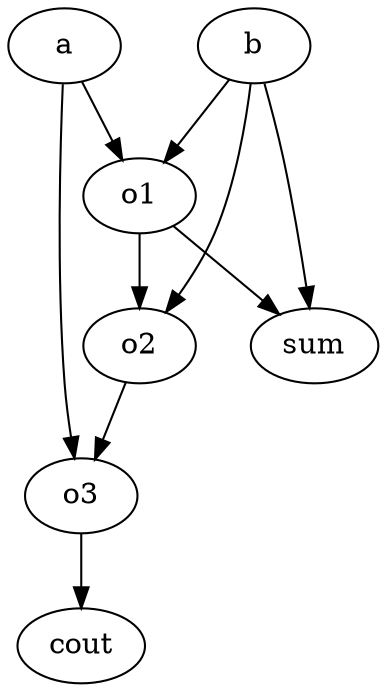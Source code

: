 strict digraph "" {
	a -> o3	[weight=1.0];
	a -> o1	[weight=1.0];
	b -> sum	[weight=1.0];
	b -> o2	[weight=1.0];
	b -> o1	[weight=1.0];
	o3 -> cout	[weight=1.0];
	o2 -> o3	[weight=1.0];
	o1 -> sum	[weight=1.0];
	o1 -> o2	[weight=1.0];
}
